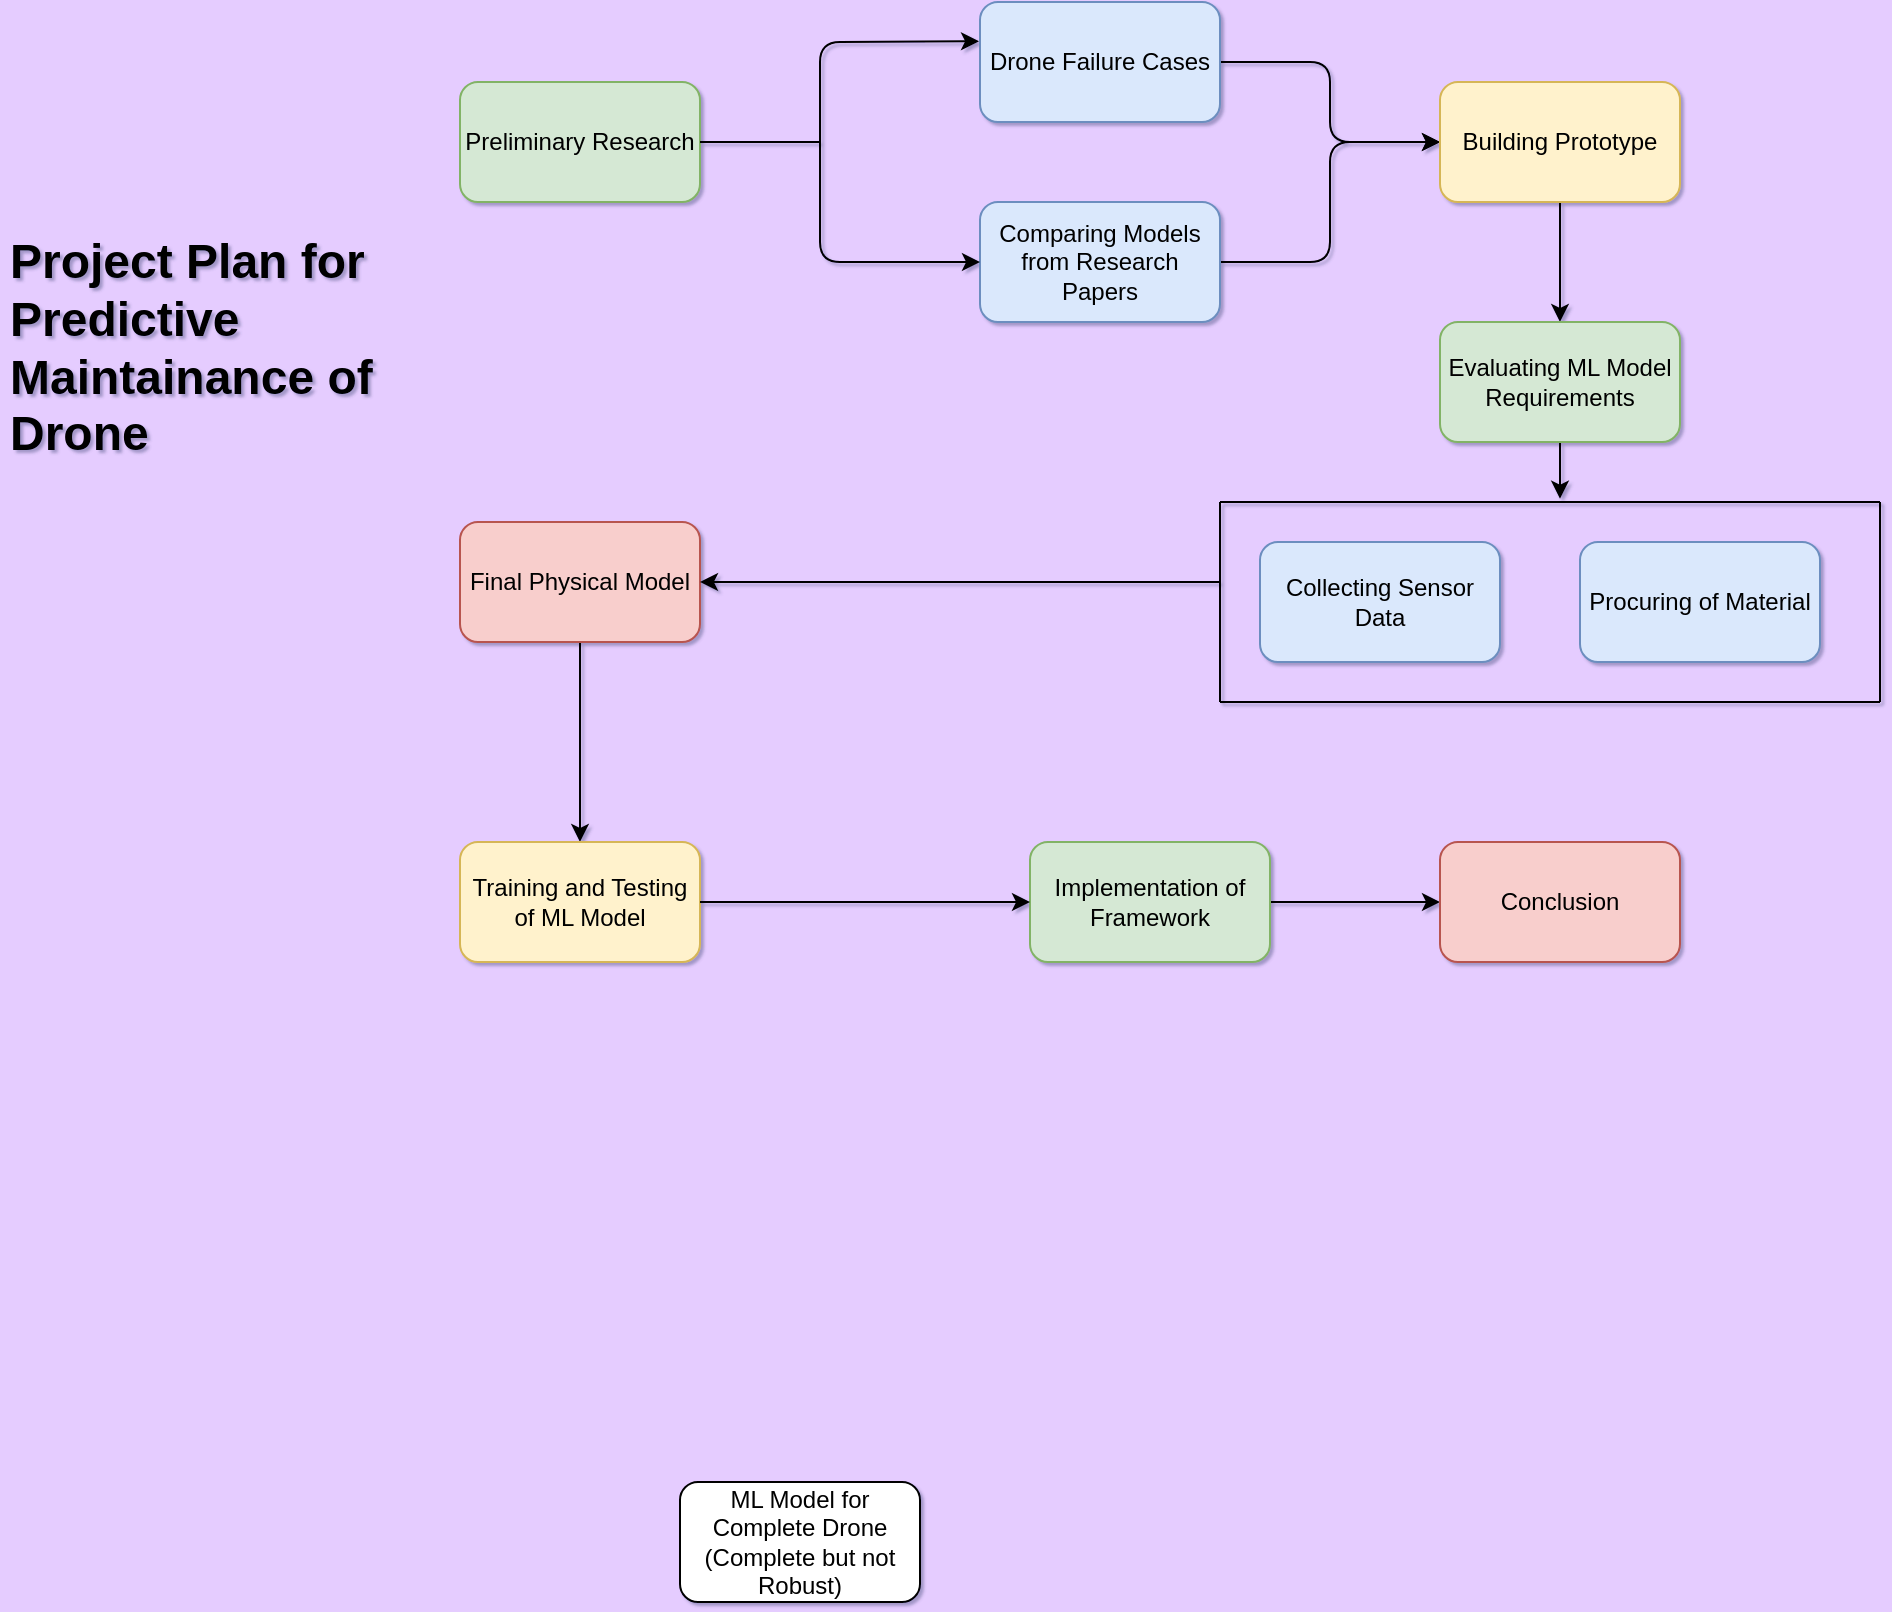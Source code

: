 <mxfile version="20.3.3" type="device"><diagram id="ZpKQ8nO6PuyJXS5Qwfh-" name="Page-1"><mxGraphModel dx="2003" dy="599" grid="0" gridSize="10" guides="1" tooltips="1" connect="1" arrows="1" fold="1" page="1" pageScale="1" pageWidth="850" pageHeight="1100" background="#E5CCFF" math="0" shadow="1"><root><mxCell id="0"/><mxCell id="1" parent="0"/><mxCell id="KTZVDTBJj73-OURnW8b1-1" value="Preliminary Research" style="rounded=1;whiteSpace=wrap;html=1;fillColor=#d5e8d4;strokeColor=#82b366;" parent="1" vertex="1"><mxGeometry x="80" y="50" width="120" height="60" as="geometry"/></mxCell><mxCell id="KTZVDTBJj73-OURnW8b1-9" value="" style="endArrow=classic;html=1;rounded=1;entryX=-0.004;entryY=0.327;entryDx=0;entryDy=0;entryPerimeter=0;" parent="1" edge="1" target="KTZVDTBJj73-OURnW8b1-11"><mxGeometry width="50" height="50" relative="1" as="geometry"><mxPoint x="260" y="80" as="sourcePoint"/><mxPoint x="320" y="30" as="targetPoint"/><Array as="points"><mxPoint x="260" y="30"/></Array></mxGeometry></mxCell><mxCell id="KTZVDTBJj73-OURnW8b1-10" value="" style="endArrow=none;html=1;rounded=1;exitX=1;exitY=0.5;exitDx=0;exitDy=0;" parent="1" source="KTZVDTBJj73-OURnW8b1-1" edge="1"><mxGeometry width="50" height="50" relative="1" as="geometry"><mxPoint x="400" y="300" as="sourcePoint"/><mxPoint x="260" y="80" as="targetPoint"/></mxGeometry></mxCell><mxCell id="KTZVDTBJj73-OURnW8b1-21" style="edgeStyle=orthogonalEdgeStyle;rounded=1;orthogonalLoop=1;jettySize=auto;html=1;exitX=1;exitY=0.5;exitDx=0;exitDy=0;" parent="1" source="KTZVDTBJj73-OURnW8b1-11" target="KTZVDTBJj73-OURnW8b1-14" edge="1"><mxGeometry relative="1" as="geometry"/></mxCell><mxCell id="KTZVDTBJj73-OURnW8b1-11" value="Drone Failure Cases" style="rounded=1;whiteSpace=wrap;html=1;fillColor=#dae8fc;strokeColor=#6c8ebf;" parent="1" vertex="1"><mxGeometry x="340" y="10" width="120" height="60" as="geometry"/></mxCell><mxCell id="KTZVDTBJj73-OURnW8b1-24" style="edgeStyle=orthogonalEdgeStyle;rounded=1;orthogonalLoop=1;jettySize=auto;html=1;exitX=1;exitY=0.5;exitDx=0;exitDy=0;entryX=0;entryY=0.5;entryDx=0;entryDy=0;" parent="1" source="KTZVDTBJj73-OURnW8b1-12" target="KTZVDTBJj73-OURnW8b1-14" edge="1"><mxGeometry relative="1" as="geometry"/></mxCell><mxCell id="KTZVDTBJj73-OURnW8b1-12" value="Comparing Models from Research Papers" style="rounded=1;whiteSpace=wrap;html=1;fillColor=#dae8fc;strokeColor=#6c8ebf;" parent="1" vertex="1"><mxGeometry x="340" y="110" width="120" height="60" as="geometry"/></mxCell><mxCell id="KTZVDTBJj73-OURnW8b1-13" value="" style="endArrow=classic;html=1;rounded=1;entryX=0;entryY=0.5;entryDx=0;entryDy=0;" parent="1" target="KTZVDTBJj73-OURnW8b1-12" edge="1"><mxGeometry width="50" height="50" relative="1" as="geometry"><mxPoint x="260" y="80" as="sourcePoint"/><mxPoint x="320" y="140" as="targetPoint"/><Array as="points"><mxPoint x="260" y="140"/></Array></mxGeometry></mxCell><mxCell id="nkG1AiY0bqPxb3oakCJn-6" style="edgeStyle=orthogonalEdgeStyle;rounded=1;orthogonalLoop=1;jettySize=auto;html=1;entryX=0.5;entryY=0;entryDx=0;entryDy=0;strokeColor=#000000;" edge="1" parent="1" source="KTZVDTBJj73-OURnW8b1-14" target="KTZVDTBJj73-OURnW8b1-16"><mxGeometry relative="1" as="geometry"/></mxCell><mxCell id="KTZVDTBJj73-OURnW8b1-14" value="Building Prototype" style="rounded=1;whiteSpace=wrap;html=1;fillColor=#fff2cc;strokeColor=#d6b656;" parent="1" vertex="1"><mxGeometry x="570" y="50" width="120" height="60" as="geometry"/></mxCell><mxCell id="KTZVDTBJj73-OURnW8b1-15" value="Collecting Sensor Data" style="rounded=1;whiteSpace=wrap;html=1;fillColor=#dae8fc;strokeColor=#6c8ebf;" parent="1" vertex="1"><mxGeometry x="480" y="280" width="120" height="60" as="geometry"/></mxCell><mxCell id="nkG1AiY0bqPxb3oakCJn-4" style="edgeStyle=orthogonalEdgeStyle;rounded=1;orthogonalLoop=1;jettySize=auto;html=1;strokeColor=#000000;" edge="1" parent="1" source="KTZVDTBJj73-OURnW8b1-16"><mxGeometry relative="1" as="geometry"><mxPoint x="630" y="258.333" as="targetPoint"/></mxGeometry></mxCell><mxCell id="KTZVDTBJj73-OURnW8b1-16" value="Evaluating ML Model Requirements" style="rounded=1;whiteSpace=wrap;html=1;fillColor=#d5e8d4;strokeColor=#82b366;" parent="1" vertex="1"><mxGeometry x="570" y="170" width="120" height="60" as="geometry"/></mxCell><mxCell id="nkG1AiY0bqPxb3oakCJn-1" style="edgeStyle=orthogonalEdgeStyle;rounded=1;orthogonalLoop=1;jettySize=auto;html=1;" edge="1" parent="1" source="KTZVDTBJj73-OURnW8b1-17" target="KTZVDTBJj73-OURnW8b1-27"><mxGeometry relative="1" as="geometry"/></mxCell><mxCell id="KTZVDTBJj73-OURnW8b1-17" value="Final Physical Model" style="rounded=1;whiteSpace=wrap;html=1;fillColor=#f8cecc;strokeColor=#b85450;" parent="1" vertex="1"><mxGeometry x="80" y="270" width="120" height="60" as="geometry"/></mxCell><mxCell id="KTZVDTBJj73-OURnW8b1-52" style="edgeStyle=orthogonalEdgeStyle;rounded=1;orthogonalLoop=1;jettySize=auto;html=1;entryX=0;entryY=0.5;entryDx=0;entryDy=0;" parent="1" source="KTZVDTBJj73-OURnW8b1-18" target="KTZVDTBJj73-OURnW8b1-30" edge="1"><mxGeometry relative="1" as="geometry"><mxPoint x="540" y="460" as="targetPoint"/></mxGeometry></mxCell><mxCell id="KTZVDTBJj73-OURnW8b1-18" value="Implementation of Framework" style="rounded=1;whiteSpace=wrap;html=1;fillColor=#d5e8d4;strokeColor=#82b366;" parent="1" vertex="1"><mxGeometry x="365" y="430" width="120" height="60" as="geometry"/></mxCell><mxCell id="KTZVDTBJj73-OURnW8b1-19" value="Procuring of Material" style="rounded=1;whiteSpace=wrap;html=1;fillColor=#dae8fc;strokeColor=#6c8ebf;" parent="1" vertex="1"><mxGeometry x="640" y="280" width="120" height="60" as="geometry"/></mxCell><mxCell id="KTZVDTBJj73-OURnW8b1-27" value="Training and Testing of ML Model" style="rounded=1;whiteSpace=wrap;html=1;fillColor=#fff2cc;strokeColor=#d6b656;" parent="1" vertex="1"><mxGeometry x="80" y="430" width="120" height="60" as="geometry"/></mxCell><mxCell id="KTZVDTBJj73-OURnW8b1-51" style="edgeStyle=orthogonalEdgeStyle;rounded=1;orthogonalLoop=1;jettySize=auto;html=1;" parent="1" source="KTZVDTBJj73-OURnW8b1-27" target="KTZVDTBJj73-OURnW8b1-18" edge="1"><mxGeometry relative="1" as="geometry"><mxPoint x="300" y="460" as="sourcePoint"/></mxGeometry></mxCell><mxCell id="KTZVDTBJj73-OURnW8b1-29" value="ML Model for Complete Drone (Complete but not Robust)" style="rounded=1;whiteSpace=wrap;html=1;" parent="1" vertex="1"><mxGeometry x="190" y="750" width="120" height="60" as="geometry"/></mxCell><mxCell id="KTZVDTBJj73-OURnW8b1-30" value="Conclusion" style="rounded=1;whiteSpace=wrap;html=1;fillColor=#f8cecc;strokeColor=#b85450;" parent="1" vertex="1"><mxGeometry x="570" y="430" width="120" height="60" as="geometry"/></mxCell><mxCell id="KTZVDTBJj73-OURnW8b1-32" value="" style="endArrow=none;html=1;rounded=1;" parent="1" edge="1"><mxGeometry width="50" height="50" relative="1" as="geometry"><mxPoint x="460" y="360" as="sourcePoint"/><mxPoint x="460" y="260" as="targetPoint"/></mxGeometry></mxCell><mxCell id="KTZVDTBJj73-OURnW8b1-33" value="" style="endArrow=none;html=1;rounded=1;" parent="1" edge="1"><mxGeometry width="50" height="50" relative="1" as="geometry"><mxPoint x="460" y="260" as="sourcePoint"/><mxPoint x="790" y="260" as="targetPoint"/></mxGeometry></mxCell><mxCell id="KTZVDTBJj73-OURnW8b1-36" value="" style="endArrow=none;html=1;rounded=1;" parent="1" edge="1"><mxGeometry width="50" height="50" relative="1" as="geometry"><mxPoint x="790" y="260" as="sourcePoint"/><mxPoint x="790" y="360" as="targetPoint"/></mxGeometry></mxCell><mxCell id="KTZVDTBJj73-OURnW8b1-37" value="" style="endArrow=none;html=1;rounded=1;" parent="1" edge="1"><mxGeometry width="50" height="50" relative="1" as="geometry"><mxPoint x="460" y="360" as="sourcePoint"/><mxPoint x="790" y="360" as="targetPoint"/></mxGeometry></mxCell><mxCell id="KTZVDTBJj73-OURnW8b1-40" value="" style="endArrow=classic;html=1;rounded=1;entryX=1;entryY=0.5;entryDx=0;entryDy=0;" parent="1" target="KTZVDTBJj73-OURnW8b1-17" edge="1"><mxGeometry width="50" height="50" relative="1" as="geometry"><mxPoint x="460" y="300" as="sourcePoint"/><mxPoint x="450" y="300" as="targetPoint"/></mxGeometry></mxCell><mxCell id="nkG1AiY0bqPxb3oakCJn-8" value="&lt;h1&gt;Project Plan for Predictive Maintainance of Drone&lt;/h1&gt;" style="text;html=1;strokeColor=none;fillColor=none;spacing=5;spacingTop=-20;whiteSpace=wrap;overflow=hidden;rounded=0;fontSize=12;" vertex="1" parent="1"><mxGeometry x="-150" y="120" width="190" height="120" as="geometry"/></mxCell></root></mxGraphModel></diagram></mxfile>
